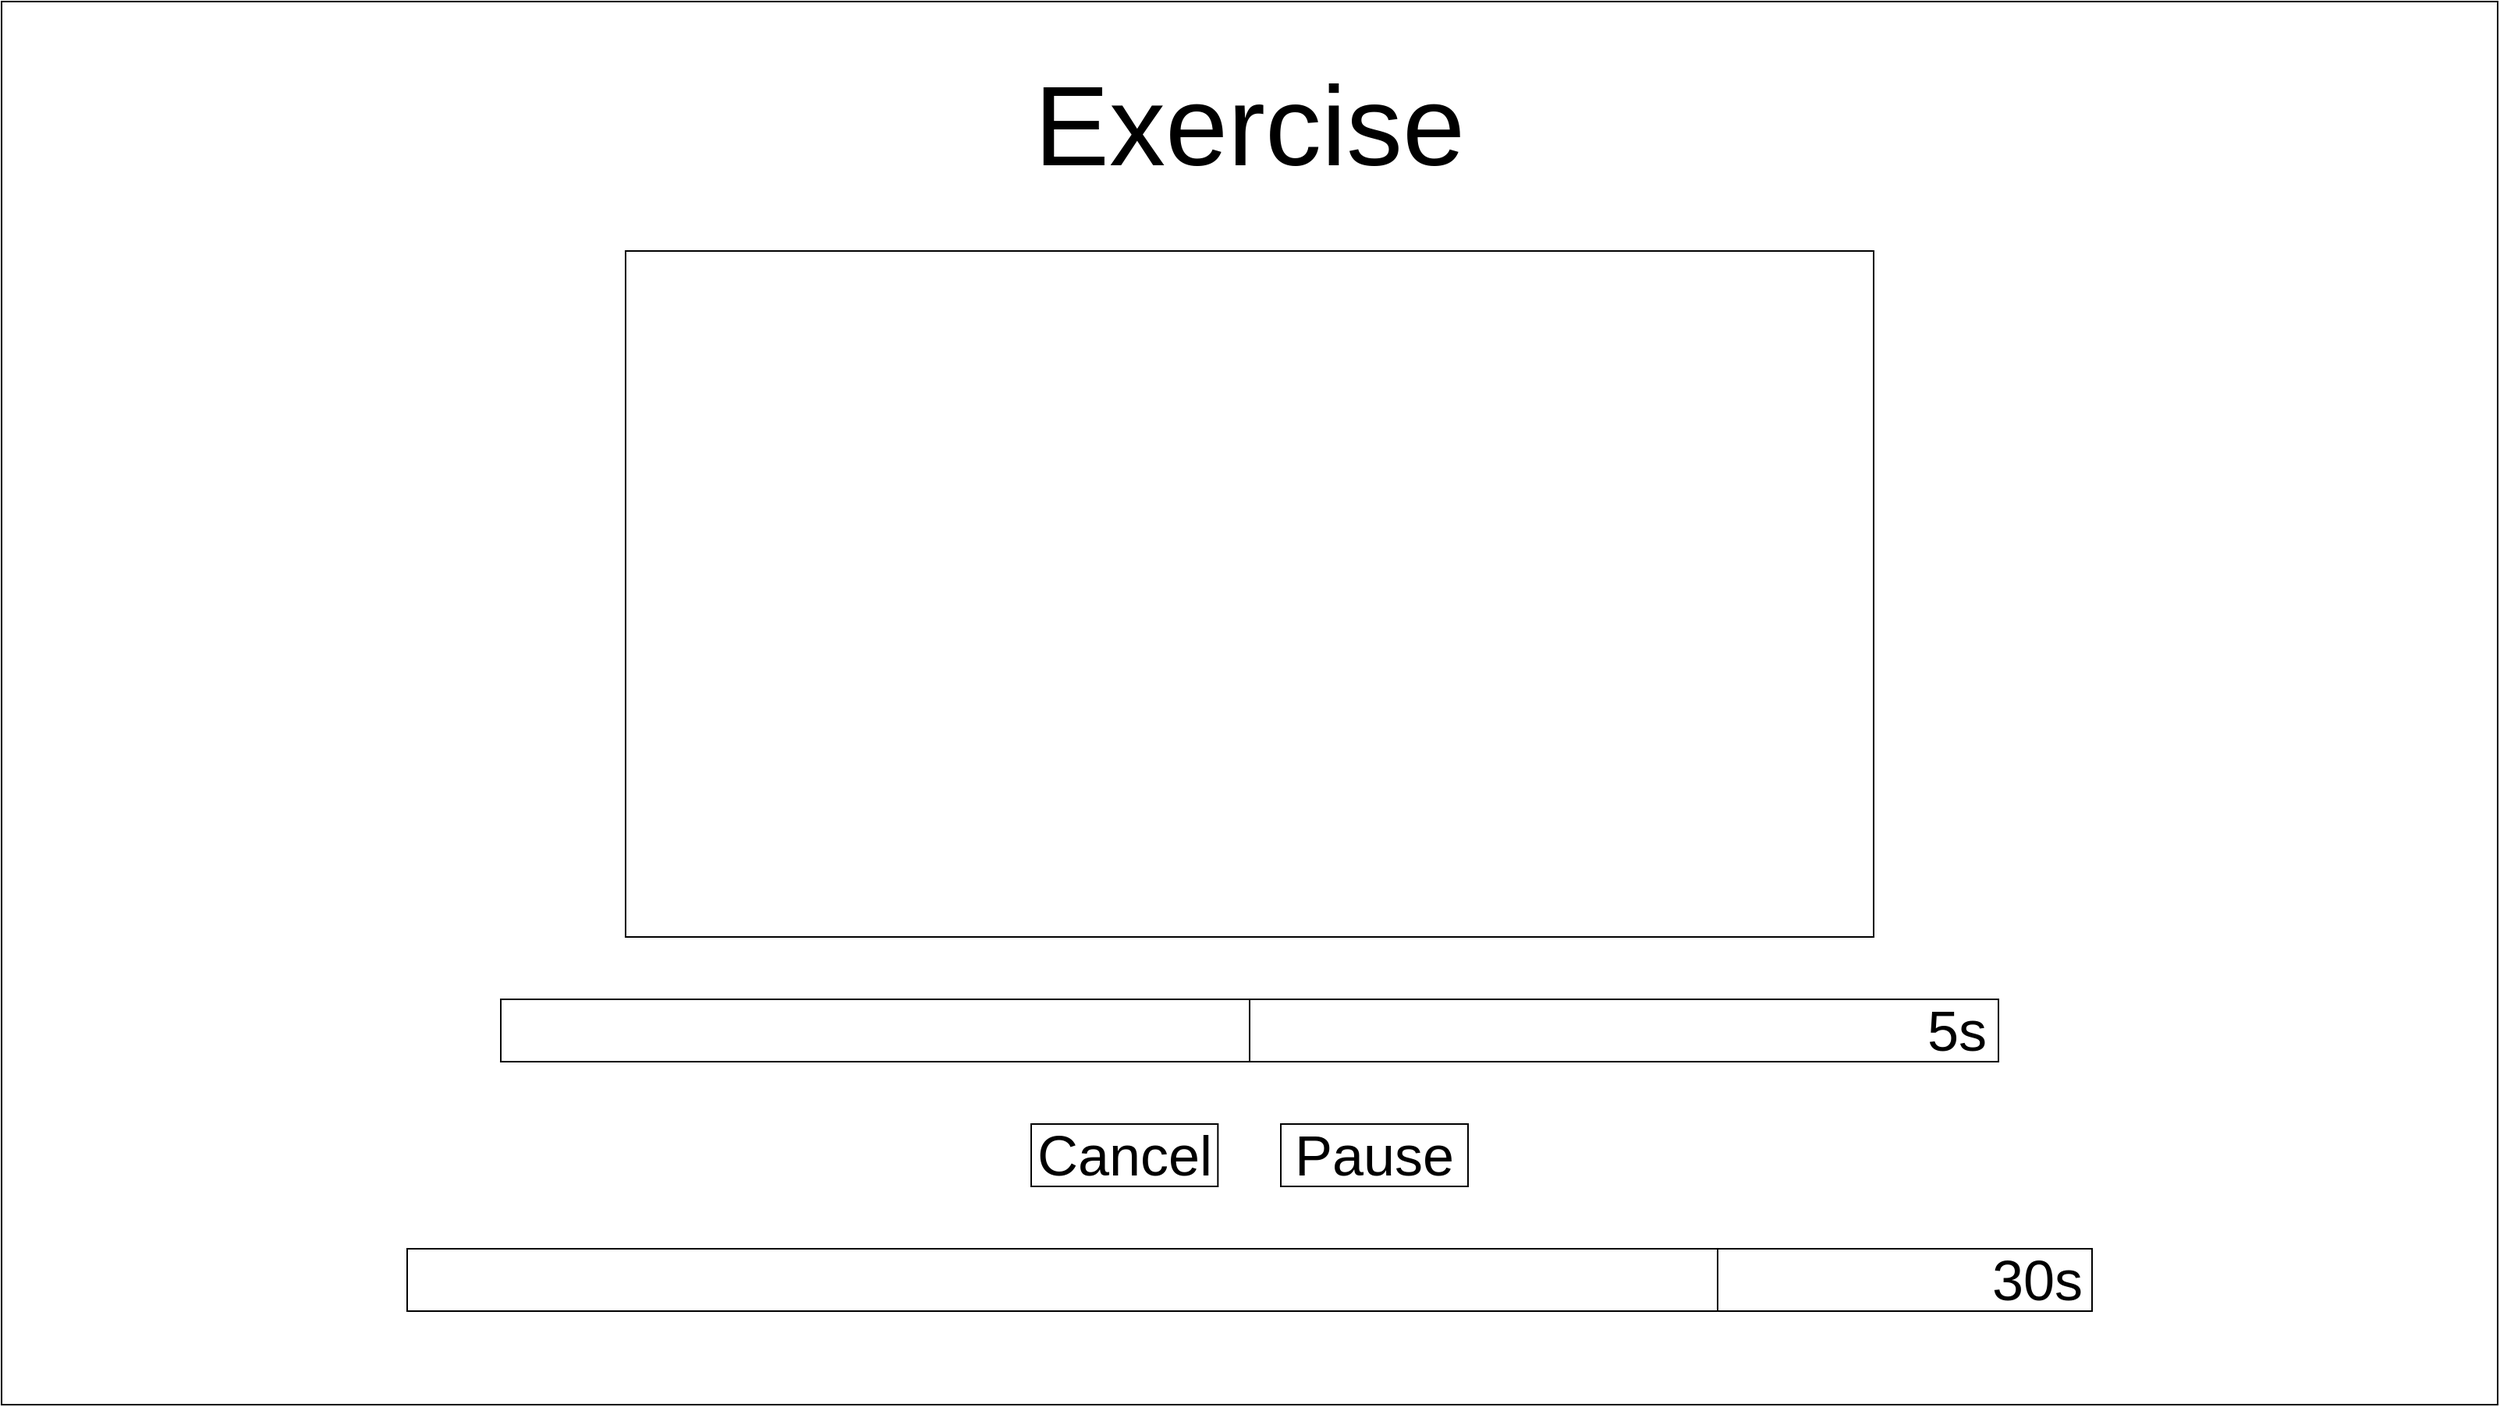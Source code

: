 <mxfile version="14.1.8" type="device"><diagram id="i8Ib-426zkFiUur03F2q" name="Page-1"><mxGraphModel dx="1896" dy="1096" grid="1" gridSize="10" guides="1" tooltips="1" connect="1" arrows="1" fold="1" page="1" pageScale="1" pageWidth="1600" pageHeight="900" math="0" shadow="0"><root><mxCell id="0"/><mxCell id="1" parent="0"/><mxCell id="haX_-c6pSTUrgPdD5Qtz-1" value="" style="rounded=0;whiteSpace=wrap;html=1;fillColor=none;" parent="1" vertex="1"><mxGeometry width="1600" height="900" as="geometry"/></mxCell><mxCell id="haX_-c6pSTUrgPdD5Qtz-2" value="" style="rounded=0;whiteSpace=wrap;html=1;fillColor=none;" parent="1" vertex="1"><mxGeometry x="260" y="800" width="1080" height="40" as="geometry"/></mxCell><mxCell id="haX_-c6pSTUrgPdD5Qtz-3" value="" style="rounded=0;whiteSpace=wrap;html=1;fillColor=none;" parent="1" vertex="1"><mxGeometry x="260" y="800" width="840" height="40" as="geometry"/></mxCell><mxCell id="haX_-c6pSTUrgPdD5Qtz-4" value="&lt;font style=&quot;font-size: 36px&quot;&gt;30s&lt;/font&gt;" style="text;html=1;strokeColor=none;fillColor=none;align=center;verticalAlign=middle;whiteSpace=wrap;rounded=0;" parent="1" vertex="1"><mxGeometry x="1270" y="800" width="70" height="40" as="geometry"/></mxCell><mxCell id="haX_-c6pSTUrgPdD5Qtz-6" value="&lt;font style=&quot;font-size: 72px&quot;&gt;Exercise&lt;/font&gt;" style="text;html=1;strokeColor=none;fillColor=none;align=center;verticalAlign=middle;whiteSpace=wrap;rounded=0;" parent="1" vertex="1"><mxGeometry x="240" y="40" width="1120" height="80" as="geometry"/></mxCell><mxCell id="haX_-c6pSTUrgPdD5Qtz-7" value="" style="rounded=0;whiteSpace=wrap;html=1;fillColor=none;" parent="1" vertex="1"><mxGeometry x="400" y="160" width="800" height="440" as="geometry"/></mxCell><mxCell id="haX_-c6pSTUrgPdD5Qtz-8" value="" style="rounded=0;whiteSpace=wrap;html=1;fillColor=none;" parent="1" vertex="1"><mxGeometry x="320" y="640" width="960" height="40" as="geometry"/></mxCell><mxCell id="haX_-c6pSTUrgPdD5Qtz-9" value="" style="rounded=0;whiteSpace=wrap;html=1;fillColor=none;" parent="1" vertex="1"><mxGeometry x="320" y="640" width="480" height="40" as="geometry"/></mxCell><mxCell id="haX_-c6pSTUrgPdD5Qtz-10" value="&lt;font style=&quot;font-size: 36px&quot;&gt;5s&lt;/font&gt;" style="text;html=1;strokeColor=none;fillColor=none;align=center;verticalAlign=middle;whiteSpace=wrap;rounded=0;" parent="1" vertex="1"><mxGeometry x="1226.67" y="640" width="53.33" height="40" as="geometry"/></mxCell><mxCell id="haX_-c6pSTUrgPdD5Qtz-11" value="&lt;font style=&quot;font-size: 36px&quot;&gt;Pause&lt;/font&gt;" style="rounded=0;whiteSpace=wrap;html=1;fillColor=none;" parent="1" vertex="1"><mxGeometry x="820" y="720" width="120" height="40" as="geometry"/></mxCell><mxCell id="haX_-c6pSTUrgPdD5Qtz-12" value="&lt;font style=&quot;font-size: 36px&quot;&gt;Cancel&lt;/font&gt;" style="rounded=0;whiteSpace=wrap;html=1;fillColor=none;" parent="1" vertex="1"><mxGeometry x="660" y="720" width="119.67" height="40" as="geometry"/></mxCell></root></mxGraphModel></diagram></mxfile>